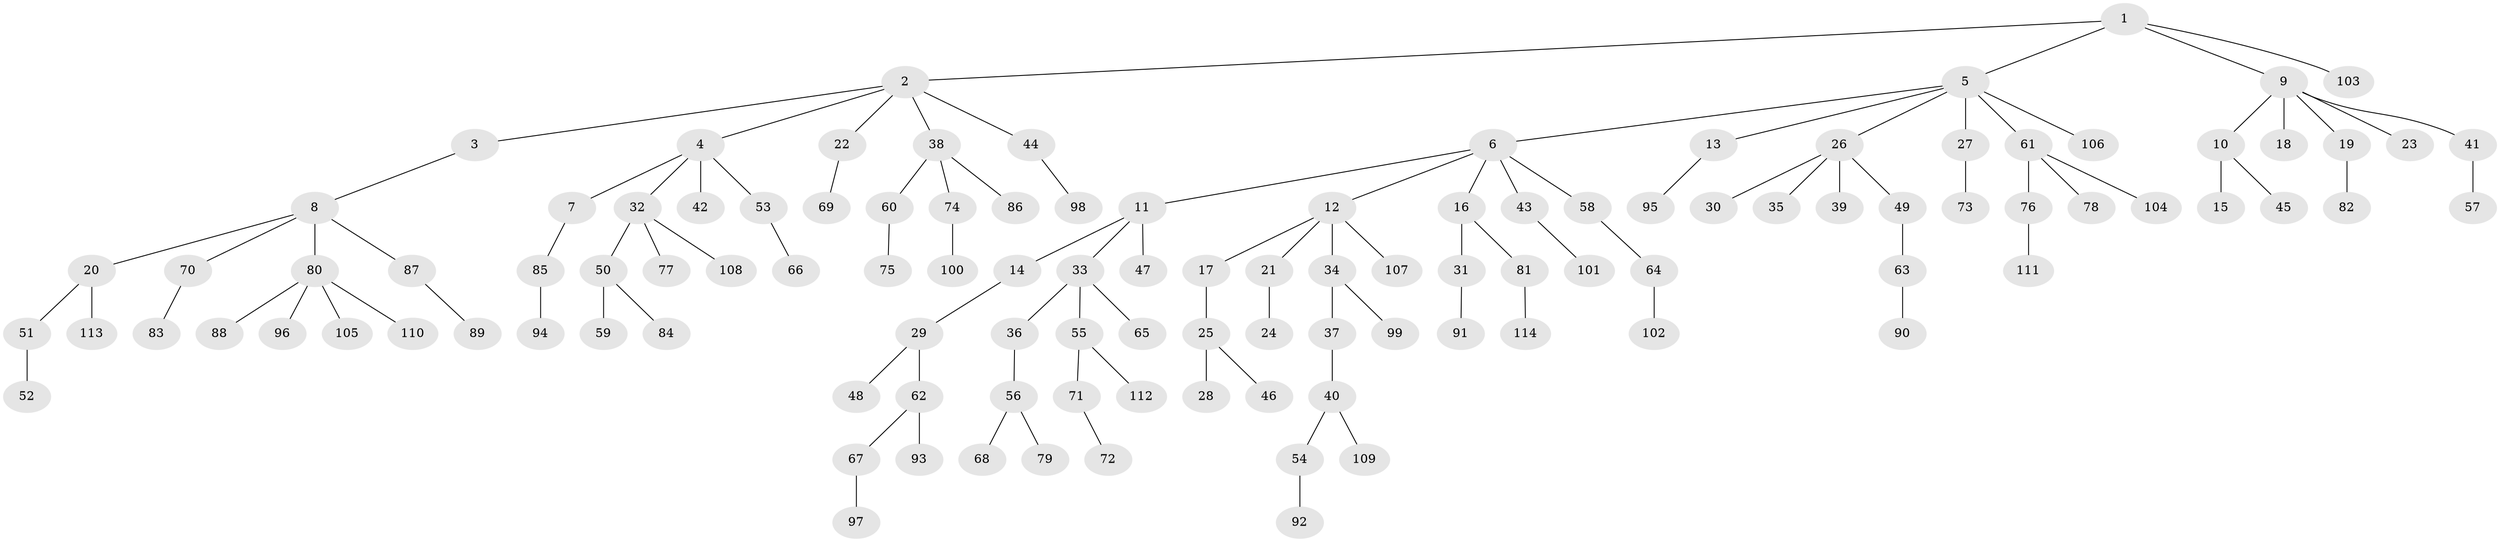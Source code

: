 // coarse degree distribution, {9: 0.012658227848101266, 6: 0.02531645569620253, 5: 0.0379746835443038, 4: 0.0379746835443038, 8: 0.012658227848101266, 2: 0.16455696202531644, 1: 0.5949367088607594, 3: 0.11392405063291139}
// Generated by graph-tools (version 1.1) at 2025/52/02/27/25 19:52:11]
// undirected, 114 vertices, 113 edges
graph export_dot {
graph [start="1"]
  node [color=gray90,style=filled];
  1;
  2;
  3;
  4;
  5;
  6;
  7;
  8;
  9;
  10;
  11;
  12;
  13;
  14;
  15;
  16;
  17;
  18;
  19;
  20;
  21;
  22;
  23;
  24;
  25;
  26;
  27;
  28;
  29;
  30;
  31;
  32;
  33;
  34;
  35;
  36;
  37;
  38;
  39;
  40;
  41;
  42;
  43;
  44;
  45;
  46;
  47;
  48;
  49;
  50;
  51;
  52;
  53;
  54;
  55;
  56;
  57;
  58;
  59;
  60;
  61;
  62;
  63;
  64;
  65;
  66;
  67;
  68;
  69;
  70;
  71;
  72;
  73;
  74;
  75;
  76;
  77;
  78;
  79;
  80;
  81;
  82;
  83;
  84;
  85;
  86;
  87;
  88;
  89;
  90;
  91;
  92;
  93;
  94;
  95;
  96;
  97;
  98;
  99;
  100;
  101;
  102;
  103;
  104;
  105;
  106;
  107;
  108;
  109;
  110;
  111;
  112;
  113;
  114;
  1 -- 2;
  1 -- 5;
  1 -- 9;
  1 -- 103;
  2 -- 3;
  2 -- 4;
  2 -- 22;
  2 -- 38;
  2 -- 44;
  3 -- 8;
  4 -- 7;
  4 -- 32;
  4 -- 42;
  4 -- 53;
  5 -- 6;
  5 -- 13;
  5 -- 26;
  5 -- 27;
  5 -- 61;
  5 -- 106;
  6 -- 11;
  6 -- 12;
  6 -- 16;
  6 -- 43;
  6 -- 58;
  7 -- 85;
  8 -- 20;
  8 -- 70;
  8 -- 80;
  8 -- 87;
  9 -- 10;
  9 -- 18;
  9 -- 19;
  9 -- 23;
  9 -- 41;
  10 -- 15;
  10 -- 45;
  11 -- 14;
  11 -- 33;
  11 -- 47;
  12 -- 17;
  12 -- 21;
  12 -- 34;
  12 -- 107;
  13 -- 95;
  14 -- 29;
  16 -- 31;
  16 -- 81;
  17 -- 25;
  19 -- 82;
  20 -- 51;
  20 -- 113;
  21 -- 24;
  22 -- 69;
  25 -- 28;
  25 -- 46;
  26 -- 30;
  26 -- 35;
  26 -- 39;
  26 -- 49;
  27 -- 73;
  29 -- 48;
  29 -- 62;
  31 -- 91;
  32 -- 50;
  32 -- 77;
  32 -- 108;
  33 -- 36;
  33 -- 55;
  33 -- 65;
  34 -- 37;
  34 -- 99;
  36 -- 56;
  37 -- 40;
  38 -- 60;
  38 -- 74;
  38 -- 86;
  40 -- 54;
  40 -- 109;
  41 -- 57;
  43 -- 101;
  44 -- 98;
  49 -- 63;
  50 -- 59;
  50 -- 84;
  51 -- 52;
  53 -- 66;
  54 -- 92;
  55 -- 71;
  55 -- 112;
  56 -- 68;
  56 -- 79;
  58 -- 64;
  60 -- 75;
  61 -- 76;
  61 -- 78;
  61 -- 104;
  62 -- 67;
  62 -- 93;
  63 -- 90;
  64 -- 102;
  67 -- 97;
  70 -- 83;
  71 -- 72;
  74 -- 100;
  76 -- 111;
  80 -- 88;
  80 -- 96;
  80 -- 105;
  80 -- 110;
  81 -- 114;
  85 -- 94;
  87 -- 89;
}
